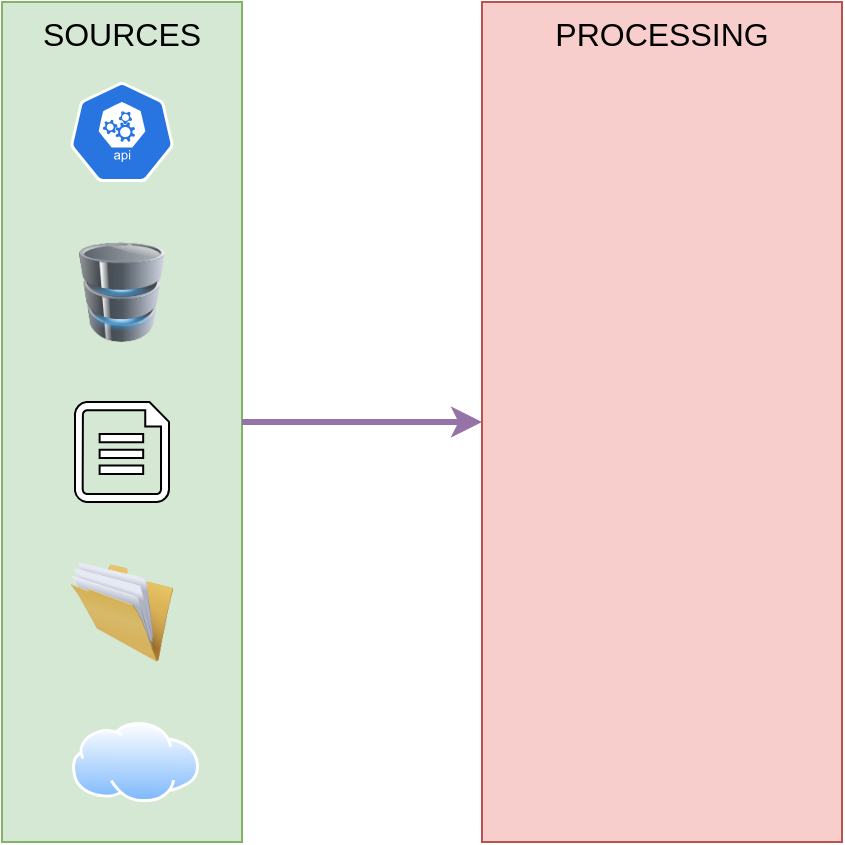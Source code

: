 <mxfile version="22.1.4" type="github">
  <diagram name="Page-1" id="Eh_BCX8K2EOpvghZnZSi">
    <mxGraphModel dx="2049" dy="1071" grid="1" gridSize="10" guides="1" tooltips="1" connect="1" arrows="1" fold="1" page="1" pageScale="1" pageWidth="1169" pageHeight="827" background="none" math="0" shadow="0">
      <root>
        <mxCell id="0" />
        <mxCell id="1" parent="0" />
        <mxCell id="DgK37lbpcqMrue05Y1sJ-8" value="SOURCES" style="rounded=0;whiteSpace=wrap;html=1;fillColor=#d5e8d4;strokeColor=#82b366;verticalAlign=top;fontFamily=Helvetica;fontSize=16;" vertex="1" parent="1">
          <mxGeometry x="50" y="160" width="120" height="420" as="geometry" />
        </mxCell>
        <mxCell id="DgK37lbpcqMrue05Y1sJ-1" value="" style="sketch=0;html=1;dashed=0;whitespace=wrap;fillColor=#2875E2;strokeColor=#ffffff;points=[[0.005,0.63,0],[0.1,0.2,0],[0.9,0.2,0],[0.5,0,0],[0.995,0.63,0],[0.72,0.99,0],[0.5,1,0],[0.28,0.99,0]];verticalLabelPosition=bottom;align=center;verticalAlign=top;shape=mxgraph.kubernetes.icon;prIcon=api" vertex="1" parent="1">
          <mxGeometry x="82.5" y="200" width="55" height="50" as="geometry" />
        </mxCell>
        <mxCell id="DgK37lbpcqMrue05Y1sJ-2" value="" style="image;html=1;image=img/lib/clip_art/computers/Database_128x128.png" vertex="1" parent="1">
          <mxGeometry x="85" y="280" width="50" height="50" as="geometry" />
        </mxCell>
        <mxCell id="DgK37lbpcqMrue05Y1sJ-4" value="" style="sketch=0;aspect=fixed;pointerEvents=1;shadow=0;dashed=0;html=1;labelPosition=center;verticalLabelPosition=bottom;verticalAlign=top;align=center;shape=mxgraph.azure.file" vertex="1" parent="1">
          <mxGeometry x="86.5" y="360" width="47" height="50" as="geometry" />
        </mxCell>
        <mxCell id="DgK37lbpcqMrue05Y1sJ-5" value="" style="image;html=1;image=img/lib/clip_art/general/Full_Folder_128x128.png" vertex="1" parent="1">
          <mxGeometry x="79.5" y="440" width="61" height="50" as="geometry" />
        </mxCell>
        <mxCell id="DgK37lbpcqMrue05Y1sJ-7" value="" style="image;aspect=fixed;perimeter=ellipsePerimeter;html=1;align=center;shadow=0;dashed=0;spacingTop=3;image=img/lib/active_directory/internet_cloud.svg;imageBorder=none;strokeWidth=0;" vertex="1" parent="1">
          <mxGeometry x="85" y="520" width="63.49" height="40" as="geometry" />
        </mxCell>
        <mxCell id="DgK37lbpcqMrue05Y1sJ-10" value="" style="endArrow=classic;html=1;rounded=0;exitX=1;exitY=0.5;exitDx=0;exitDy=0;fontSize=17;strokeWidth=3;strokeColor=#9673a6;fillColor=#e1d5e7;" edge="1" parent="1" source="DgK37lbpcqMrue05Y1sJ-8">
          <mxGeometry width="50" height="50" relative="1" as="geometry">
            <mxPoint x="670" y="310" as="sourcePoint" />
            <mxPoint x="290" y="370" as="targetPoint" />
          </mxGeometry>
        </mxCell>
        <mxCell id="DgK37lbpcqMrue05Y1sJ-11" value="PROCESSING" style="rounded=0;whiteSpace=wrap;html=1;fillColor=#f8cecc;strokeColor=#b85450;verticalAlign=top;fontSize=16;" vertex="1" parent="1">
          <mxGeometry x="290" y="160" width="180" height="420" as="geometry" />
        </mxCell>
      </root>
    </mxGraphModel>
  </diagram>
</mxfile>
